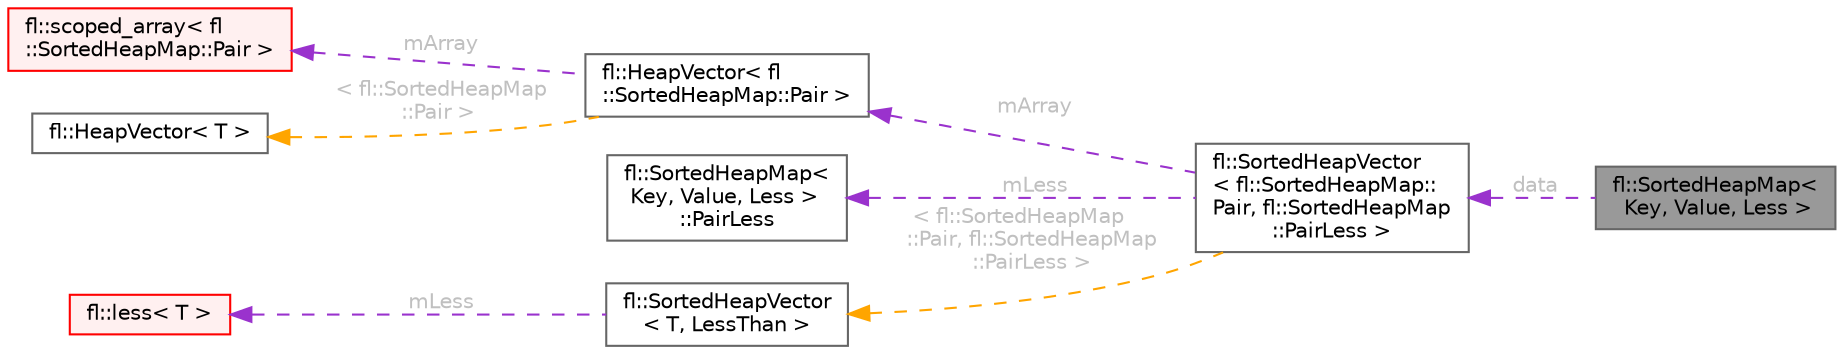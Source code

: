 digraph "fl::SortedHeapMap&lt; Key, Value, Less &gt;"
{
 // INTERACTIVE_SVG=YES
 // LATEX_PDF_SIZE
  bgcolor="transparent";
  edge [fontname=Helvetica,fontsize=10,labelfontname=Helvetica,labelfontsize=10];
  node [fontname=Helvetica,fontsize=10,shape=box,height=0.2,width=0.4];
  rankdir="LR";
  Node1 [id="Node000001",label="fl::SortedHeapMap\<\l Key, Value, Less \>",height=0.2,width=0.4,color="gray40", fillcolor="grey60", style="filled", fontcolor="black",tooltip=" "];
  Node2 -> Node1 [id="edge1_Node000001_Node000002",dir="back",color="darkorchid3",style="dashed",tooltip=" ",label=" data",fontcolor="grey" ];
  Node2 [id="Node000002",label="fl::SortedHeapVector\l\< fl::SortedHeapMap::\lPair, fl::SortedHeapMap\l::PairLess \>",height=0.2,width=0.4,color="gray40", fillcolor="white", style="filled",URL="$d0/d5c/classfl_1_1_sorted_heap_vector.html",tooltip=" "];
  Node3 -> Node2 [id="edge2_Node000002_Node000003",dir="back",color="darkorchid3",style="dashed",tooltip=" ",label=" mArray",fontcolor="grey" ];
  Node3 [id="Node000003",label="fl::HeapVector\< fl\l::SortedHeapMap::Pair \>",height=0.2,width=0.4,color="gray40", fillcolor="white", style="filled",URL="$db/ddd/classfl_1_1_heap_vector.html",tooltip=" "];
  Node4 -> Node3 [id="edge3_Node000003_Node000004",dir="back",color="darkorchid3",style="dashed",tooltip=" ",label=" mArray",fontcolor="grey" ];
  Node4 [id="Node000004",label="fl::scoped_array\< fl\l::SortedHeapMap::Pair \>",height=0.2,width=0.4,color="red", fillcolor="#FFF0F0", style="filled",URL="$d3/d92/classfl_1_1scoped__array.html",tooltip=" "];
  Node11 -> Node3 [id="edge4_Node000003_Node000011",dir="back",color="orange",style="dashed",tooltip=" ",label=" \< fl::SortedHeapMap\l::Pair \>",fontcolor="grey" ];
  Node11 [id="Node000011",label="fl::HeapVector\< T \>",height=0.2,width=0.4,color="gray40", fillcolor="white", style="filled",URL="$db/ddd/classfl_1_1_heap_vector.html",tooltip=" "];
  Node12 -> Node2 [id="edge5_Node000002_Node000012",dir="back",color="darkorchid3",style="dashed",tooltip=" ",label=" mLess",fontcolor="grey" ];
  Node12 [id="Node000012",label="fl::SortedHeapMap\<\l Key, Value, Less \>\l::PairLess",height=0.2,width=0.4,color="gray40", fillcolor="white", style="filled",URL="$d7/d53/structfl_1_1_sorted_heap_map_1_1_pair_less.html",tooltip=" "];
  Node13 -> Node2 [id="edge6_Node000002_Node000013",dir="back",color="orange",style="dashed",tooltip=" ",label=" \< fl::SortedHeapMap\l::Pair, fl::SortedHeapMap\l::PairLess \>",fontcolor="grey" ];
  Node13 [id="Node000013",label="fl::SortedHeapVector\l\< T, LessThan \>",height=0.2,width=0.4,color="gray40", fillcolor="white", style="filled",URL="$d0/d5c/classfl_1_1_sorted_heap_vector.html",tooltip=" "];
  Node14 -> Node13 [id="edge7_Node000013_Node000014",dir="back",color="darkorchid3",style="dashed",tooltip=" ",label=" mLess",fontcolor="grey" ];
  Node14 [id="Node000014",label="fl::less\< T \>",height=0.2,width=0.4,color="red", fillcolor="#FFF0F0", style="filled",URL="$d6/d07/structfl_1_1less.html",tooltip=" "];
}
